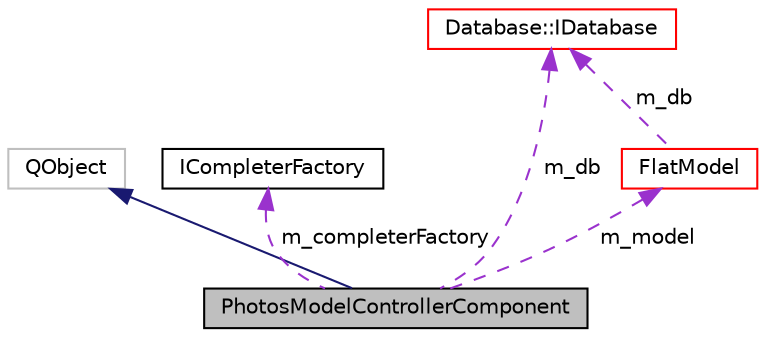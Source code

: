 digraph "PhotosModelControllerComponent"
{
 // LATEX_PDF_SIZE
  edge [fontname="Helvetica",fontsize="10",labelfontname="Helvetica",labelfontsize="10"];
  node [fontname="Helvetica",fontsize="10",shape=record];
  Node1 [label="PhotosModelControllerComponent",height=0.2,width=0.4,color="black", fillcolor="grey75", style="filled", fontcolor="black",tooltip=" "];
  Node2 -> Node1 [dir="back",color="midnightblue",fontsize="10",style="solid",fontname="Helvetica"];
  Node2 [label="QObject",height=0.2,width=0.4,color="grey75", fillcolor="white", style="filled",tooltip=" "];
  Node3 -> Node1 [dir="back",color="darkorchid3",fontsize="10",style="dashed",label=" m_completerFactory" ,fontname="Helvetica"];
  Node3 [label="ICompleterFactory",height=0.2,width=0.4,color="black", fillcolor="white", style="filled",URL="$struct_i_completer_factory.html",tooltip=" "];
  Node4 -> Node1 [dir="back",color="darkorchid3",fontsize="10",style="dashed",label=" m_db" ,fontname="Helvetica"];
  Node4 [label="Database::IDatabase",height=0.2,width=0.4,color="red", fillcolor="white", style="filled",URL="$struct_database_1_1_i_database.html",tooltip=" "];
  Node6 -> Node1 [dir="back",color="darkorchid3",fontsize="10",style="dashed",label=" m_model" ,fontname="Helvetica"];
  Node6 [label="FlatModel",height=0.2,width=0.4,color="red", fillcolor="white", style="filled",URL="$class_flat_model.html",tooltip=" "];
  Node4 -> Node6 [dir="back",color="darkorchid3",fontsize="10",style="dashed",label=" m_db" ,fontname="Helvetica"];
}
